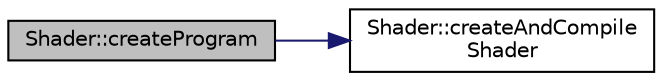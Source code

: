 digraph "Shader::createProgram"
{
 // INTERACTIVE_SVG=YES
 // LATEX_PDF_SIZE
  edge [fontname="Helvetica",fontsize="10",labelfontname="Helvetica",labelfontsize="10"];
  node [fontname="Helvetica",fontsize="10",shape=record];
  rankdir="LR";
  Node1 [label="Shader::createProgram",height=0.2,width=0.4,color="black", fillcolor="grey75", style="filled", fontcolor="black",tooltip=" "];
  Node1 -> Node2 [color="midnightblue",fontsize="10",style="solid",fontname="Helvetica"];
  Node2 [label="Shader::createAndCompile\lShader",height=0.2,width=0.4,color="black", fillcolor="white", style="filled",URL="$d1/d51/class_shader.html#ab647b515d5c0611f41b2da6632323b08",tooltip=" "];
}
